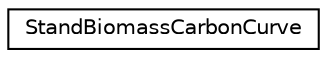 digraph "Graphical Class Hierarchy"
{
 // LATEX_PDF_SIZE
  edge [fontname="Helvetica",fontsize="10",labelfontname="Helvetica",labelfontsize="10"];
  node [fontname="Helvetica",fontsize="10",shape=record];
  rankdir="LR";
  Node0 [label="StandBiomassCarbonCurve",height=0.2,width=0.4,color="black", fillcolor="white", style="filled",URL="$classmoja_1_1modules_1_1cbm_1_1StandBiomassCarbonCurve.html",tooltip=" "];
}
